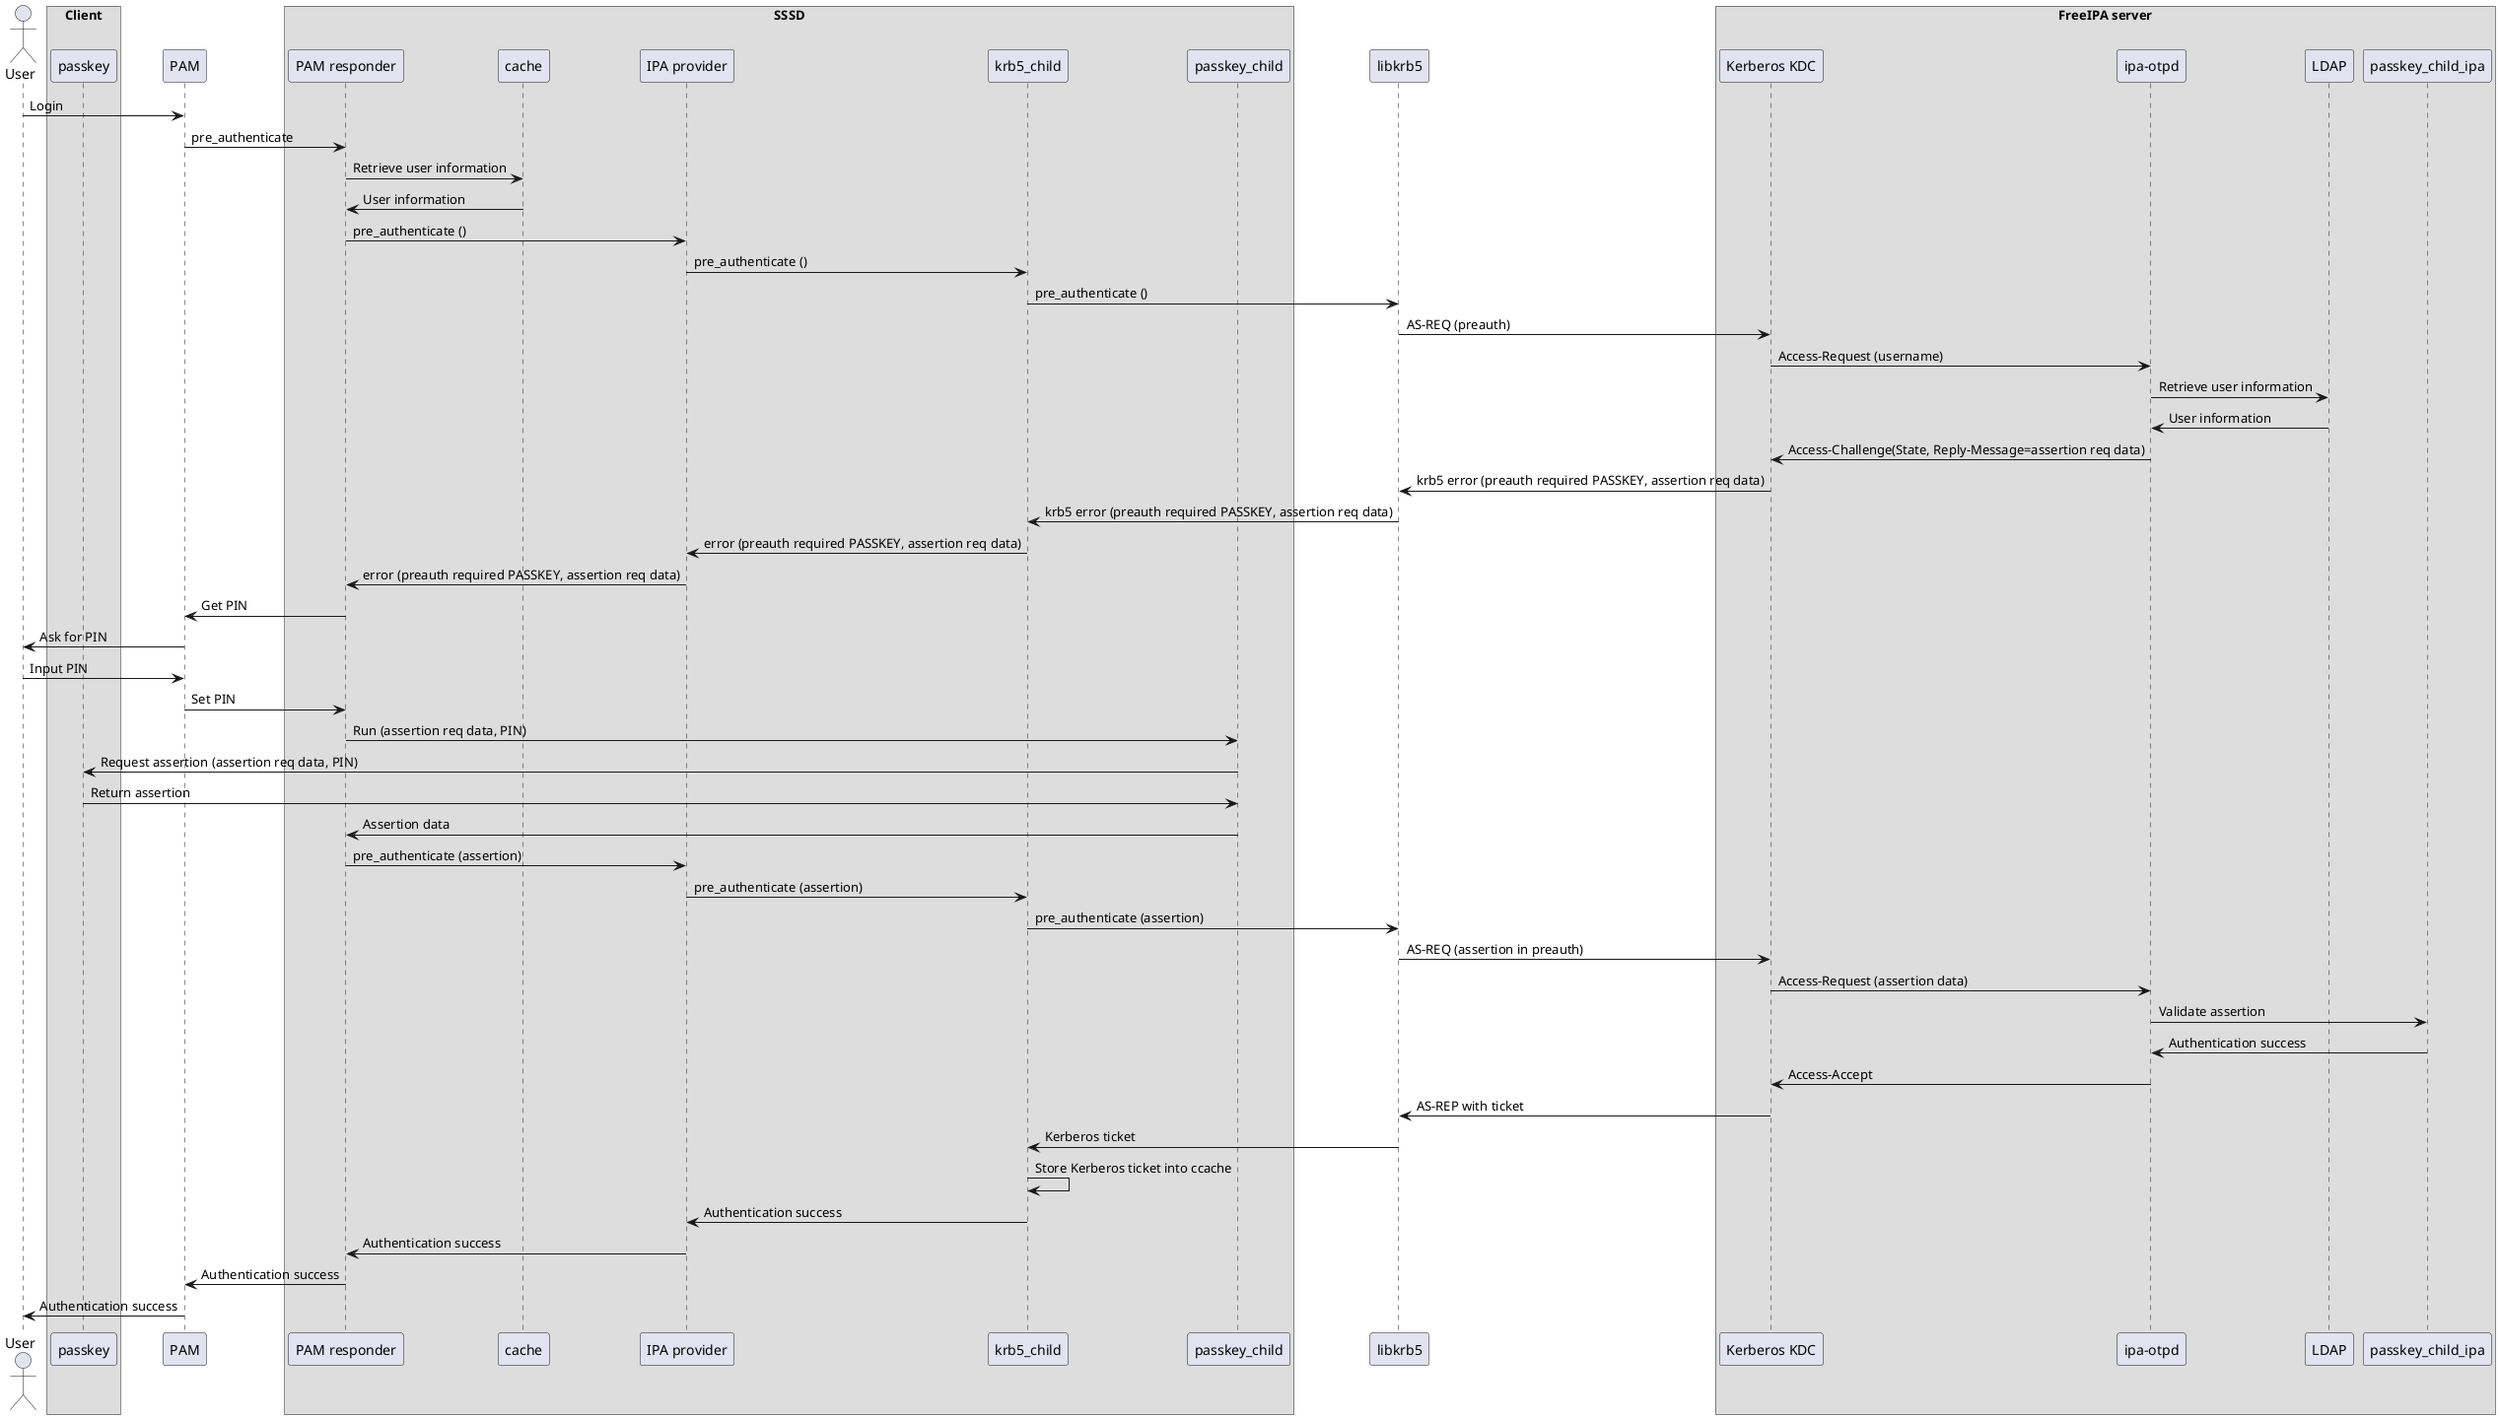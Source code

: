 @startuml
actor User

box "Client"
participant "passkey"
end box

participant "PAM"

box "SSSD"
participant "PAM responder"
participant "cache"
participant "IPA provider"
participant "krb5_child"
participant "passkey_child"
end box

participant "libkrb5"

box "FreeIPA server"
participant "Kerberos KDC"
participant "ipa-otpd"
participant "LDAP"
participant "passkey_child_ipa"
end box

User -> PAM: Login
PAM -> "PAM responder": pre_authenticate
"PAM responder" -> cache: Retrieve user information
cache -> "PAM responder": User information
"PAM responder" -> "IPA provider": pre_authenticate ()
"IPA provider" -> krb5_child: pre_authenticate ()
krb5_child -> "libkrb5": pre_authenticate ()
"libkrb5" -> "Kerberos KDC": AS-REQ (preauth)
"Kerberos KDC" -> "ipa-otpd": Access-Request (username)
"ipa-otpd" -> LDAP: Retrieve user information
LDAP -> "ipa-otpd": User information
"ipa-otpd" -> "Kerberos KDC": Access-Challenge(State, Reply-Message=assertion req data)
"Kerberos KDC" -> "libkrb5": krb5 error (preauth required PASSKEY, assertion req data)
"libkrb5" -> krb5_child: krb5 error (preauth required PASSKEY, assertion req data)

krb5_child -> "IPA provider": error (preauth required PASSKEY, assertion req data)
"IPA provider" -> "PAM responder": error (preauth required PASSKEY, assertion req data)
"PAM responder" -> PAM: Get PIN
PAM -> User: Ask for PIN
User -> PAM: Input PIN
PAM -> "PAM responder": Set PIN
"PAM responder" -> passkey_child: Run (assertion req data, PIN)
passkey_child -> "passkey": Request assertion (assertion req data, PIN)
"passkey" -> passkey_child: Return assertion
passkey_child -> "PAM responder": Assertion data

"PAM responder" -> "IPA provider": pre_authenticate (assertion)
"IPA provider" -> krb5_child: pre_authenticate (assertion)
krb5_child -> "libkrb5": pre_authenticate (assertion)
"libkrb5" -> "Kerberos KDC": AS-REQ (assertion in preauth)
"Kerberos KDC" -> "ipa-otpd": Access-Request (assertion data)
"ipa-otpd" -> passkey_child_ipa: Validate assertion
passkey_child_ipa -> "ipa-otpd": Authentication success
"ipa-otpd" -> "Kerberos KDC": Access-Accept
"Kerberos KDC" -> "libkrb5": AS-REP with ticket

"libkrb5" -> krb5_child: Kerberos ticket
krb5_child -> krb5_child: Store Kerberos ticket into ccache
krb5_child -> "IPA provider": Authentication success
"IPA provider" -> "PAM responder": Authentication success
"PAM responder" -> PAM: Authentication success
PAM -> User: Authentication success

@enduml
